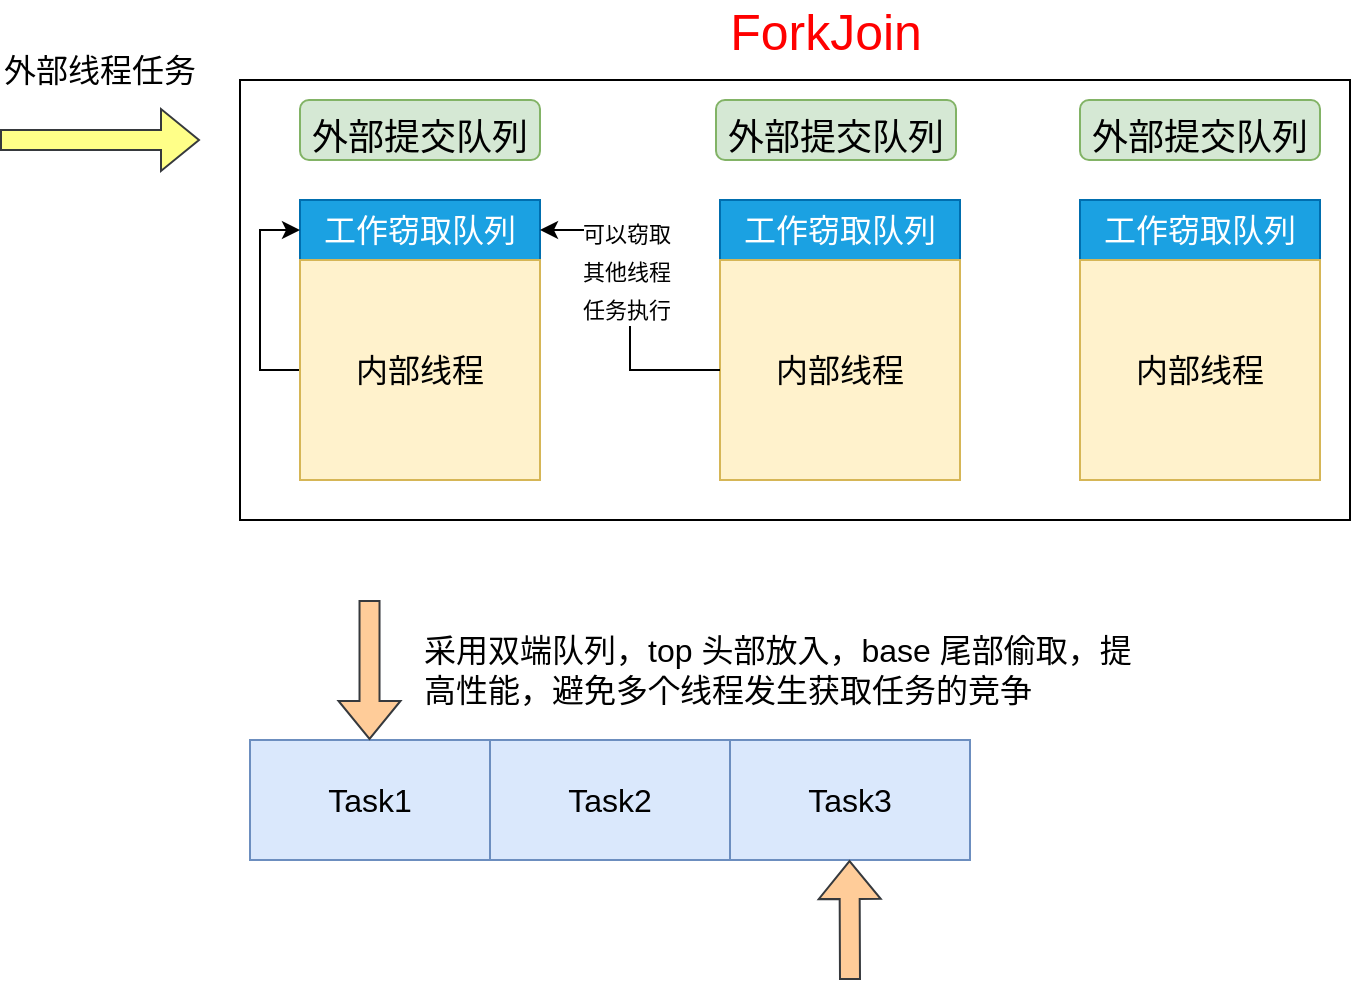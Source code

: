 <mxfile version="20.8.8" type="github">
  <diagram name="第 1 页" id="Bo4sXE9dyVkVFhJZGGRL">
    <mxGraphModel dx="637" dy="408" grid="1" gridSize="10" guides="1" tooltips="1" connect="1" arrows="1" fold="1" page="1" pageScale="1" pageWidth="827" pageHeight="1169" math="0" shadow="0">
      <root>
        <mxCell id="0" />
        <mxCell id="1" parent="0" />
        <mxCell id="QnnA91DxhKW6ZJpCzhPi-34" value="" style="group" vertex="1" connectable="0" parent="1">
          <mxGeometry y="30" width="675" height="490" as="geometry" />
        </mxCell>
        <mxCell id="QnnA91DxhKW6ZJpCzhPi-20" value="" style="shape=flexArrow;endArrow=classic;html=1;rounded=0;fontSize=16;fontColor=#000000;fillColor=#ffff88;strokeColor=#36393d;" edge="1" parent="QnnA91DxhKW6ZJpCzhPi-34">
          <mxGeometry width="50" height="50" relative="1" as="geometry">
            <mxPoint y="70" as="sourcePoint" />
            <mxPoint x="100" y="70" as="targetPoint" />
          </mxGeometry>
        </mxCell>
        <mxCell id="QnnA91DxhKW6ZJpCzhPi-21" value="外部线程任务" style="text;html=1;strokeColor=none;fillColor=none;align=center;verticalAlign=middle;whiteSpace=wrap;rounded=0;fontSize=16;fontColor=#000000;" vertex="1" parent="QnnA91DxhKW6ZJpCzhPi-34">
          <mxGeometry y="20" width="100" height="30" as="geometry" />
        </mxCell>
        <mxCell id="QnnA91DxhKW6ZJpCzhPi-1" value="&lt;font style=&quot;font-size: 25px;&quot; color=&quot;#ff0000&quot;&gt;ForkJoin&lt;/font&gt;" style="text;html=1;strokeColor=none;fillColor=none;align=center;verticalAlign=middle;whiteSpace=wrap;rounded=0;" vertex="1" parent="QnnA91DxhKW6ZJpCzhPi-34">
          <mxGeometry x="358" width="110" height="30" as="geometry" />
        </mxCell>
        <mxCell id="QnnA91DxhKW6ZJpCzhPi-2" value="" style="rounded=0;whiteSpace=wrap;html=1;fontSize=25;fontColor=#FF0000;" vertex="1" parent="QnnA91DxhKW6ZJpCzhPi-34">
          <mxGeometry x="120" y="40" width="555" height="220" as="geometry" />
        </mxCell>
        <mxCell id="QnnA91DxhKW6ZJpCzhPi-3" value="&lt;font style=&quot;font-size: 18px;&quot;&gt;外部提交队列&lt;/font&gt;" style="rounded=1;whiteSpace=wrap;html=1;fontSize=25;fillColor=#d5e8d4;strokeColor=#82b366;" vertex="1" parent="QnnA91DxhKW6ZJpCzhPi-34">
          <mxGeometry x="150" y="50" width="120" height="30" as="geometry" />
        </mxCell>
        <mxCell id="QnnA91DxhKW6ZJpCzhPi-6" value="&lt;font style=&quot;font-size: 18px;&quot;&gt;外部提交队列&lt;/font&gt;" style="rounded=1;whiteSpace=wrap;html=1;fontSize=25;fillColor=#d5e8d4;strokeColor=#82b366;" vertex="1" parent="QnnA91DxhKW6ZJpCzhPi-34">
          <mxGeometry x="358" y="50" width="120" height="30" as="geometry" />
        </mxCell>
        <mxCell id="QnnA91DxhKW6ZJpCzhPi-7" value="&lt;font style=&quot;font-size: 18px;&quot;&gt;外部提交队列&lt;/font&gt;" style="rounded=1;whiteSpace=wrap;html=1;fontSize=25;fillColor=#d5e8d4;strokeColor=#82b366;" vertex="1" parent="QnnA91DxhKW6ZJpCzhPi-34">
          <mxGeometry x="540" y="50" width="120" height="30" as="geometry" />
        </mxCell>
        <mxCell id="QnnA91DxhKW6ZJpCzhPi-12" value="" style="group" vertex="1" connectable="0" parent="QnnA91DxhKW6ZJpCzhPi-34">
          <mxGeometry x="150" y="100" width="120" height="140" as="geometry" />
        </mxCell>
        <mxCell id="QnnA91DxhKW6ZJpCzhPi-9" value="&lt;font style=&quot;font-size: 16px;&quot;&gt;工作窃取队列&lt;/font&gt;" style="rounded=0;whiteSpace=wrap;html=1;fontSize=18;fontColor=#ffffff;fillColor=#1ba1e2;strokeColor=#006EAF;" vertex="1" parent="QnnA91DxhKW6ZJpCzhPi-12">
          <mxGeometry width="120" height="30" as="geometry" />
        </mxCell>
        <mxCell id="QnnA91DxhKW6ZJpCzhPi-23" style="edgeStyle=orthogonalEdgeStyle;rounded=0;orthogonalLoop=1;jettySize=auto;html=1;exitX=0;exitY=0.5;exitDx=0;exitDy=0;entryX=0;entryY=0.5;entryDx=0;entryDy=0;fontSize=16;fontColor=#000000;" edge="1" parent="QnnA91DxhKW6ZJpCzhPi-12" source="QnnA91DxhKW6ZJpCzhPi-10" target="QnnA91DxhKW6ZJpCzhPi-9">
          <mxGeometry relative="1" as="geometry" />
        </mxCell>
        <mxCell id="QnnA91DxhKW6ZJpCzhPi-10" value="内部线程" style="rounded=0;whiteSpace=wrap;html=1;fontSize=16;fillColor=#fff2cc;strokeColor=#d6b656;" vertex="1" parent="QnnA91DxhKW6ZJpCzhPi-12">
          <mxGeometry y="30" width="120" height="110" as="geometry" />
        </mxCell>
        <mxCell id="QnnA91DxhKW6ZJpCzhPi-13" value="" style="group" vertex="1" connectable="0" parent="QnnA91DxhKW6ZJpCzhPi-34">
          <mxGeometry x="360" y="100" width="120" height="140" as="geometry" />
        </mxCell>
        <mxCell id="QnnA91DxhKW6ZJpCzhPi-14" value="&lt;font style=&quot;font-size: 16px;&quot;&gt;工作窃取队列&lt;/font&gt;" style="rounded=0;whiteSpace=wrap;html=1;fontSize=18;fontColor=#ffffff;fillColor=#1ba1e2;strokeColor=#006EAF;" vertex="1" parent="QnnA91DxhKW6ZJpCzhPi-13">
          <mxGeometry width="120" height="30" as="geometry" />
        </mxCell>
        <mxCell id="QnnA91DxhKW6ZJpCzhPi-15" value="内部线程" style="rounded=0;whiteSpace=wrap;html=1;fontSize=16;fillColor=#fff2cc;strokeColor=#d6b656;" vertex="1" parent="QnnA91DxhKW6ZJpCzhPi-13">
          <mxGeometry y="30" width="120" height="110" as="geometry" />
        </mxCell>
        <mxCell id="QnnA91DxhKW6ZJpCzhPi-16" value="" style="group" vertex="1" connectable="0" parent="QnnA91DxhKW6ZJpCzhPi-34">
          <mxGeometry x="540" y="100" width="120" height="140" as="geometry" />
        </mxCell>
        <mxCell id="QnnA91DxhKW6ZJpCzhPi-33" value="" style="edgeStyle=orthogonalEdgeStyle;rounded=0;orthogonalLoop=1;jettySize=auto;html=1;fontSize=11;fontColor=#000000;" edge="1" parent="QnnA91DxhKW6ZJpCzhPi-16" source="QnnA91DxhKW6ZJpCzhPi-17" target="QnnA91DxhKW6ZJpCzhPi-18">
          <mxGeometry relative="1" as="geometry" />
        </mxCell>
        <mxCell id="QnnA91DxhKW6ZJpCzhPi-17" value="&lt;font style=&quot;font-size: 16px;&quot;&gt;工作窃取队列&lt;/font&gt;" style="rounded=0;whiteSpace=wrap;html=1;fontSize=18;fontColor=#ffffff;fillColor=#1ba1e2;strokeColor=#006EAF;" vertex="1" parent="QnnA91DxhKW6ZJpCzhPi-16">
          <mxGeometry width="120" height="30" as="geometry" />
        </mxCell>
        <mxCell id="QnnA91DxhKW6ZJpCzhPi-18" value="内部线程" style="rounded=0;whiteSpace=wrap;html=1;fontSize=16;fillColor=#fff2cc;strokeColor=#d6b656;" vertex="1" parent="QnnA91DxhKW6ZJpCzhPi-16">
          <mxGeometry y="30" width="120" height="110" as="geometry" />
        </mxCell>
        <mxCell id="QnnA91DxhKW6ZJpCzhPi-24" style="edgeStyle=orthogonalEdgeStyle;rounded=0;orthogonalLoop=1;jettySize=auto;html=1;exitX=0;exitY=0.5;exitDx=0;exitDy=0;entryX=1;entryY=0.5;entryDx=0;entryDy=0;fontSize=16;fontColor=#000000;" edge="1" parent="QnnA91DxhKW6ZJpCzhPi-34" source="QnnA91DxhKW6ZJpCzhPi-15" target="QnnA91DxhKW6ZJpCzhPi-9">
          <mxGeometry relative="1" as="geometry" />
        </mxCell>
        <mxCell id="QnnA91DxhKW6ZJpCzhPi-31" value="&lt;font style=&quot;font-size: 11px;&quot;&gt;可以窃取&lt;br&gt;其他线程&lt;br&gt;任务执行&lt;br&gt;&lt;/font&gt;" style="edgeLabel;html=1;align=center;verticalAlign=middle;resizable=0;points=[];fontSize=16;fontColor=#000000;" vertex="1" connectable="0" parent="QnnA91DxhKW6ZJpCzhPi-24">
          <mxGeometry x="0.202" y="2" relative="1" as="geometry">
            <mxPoint as="offset" />
          </mxGeometry>
        </mxCell>
        <mxCell id="QnnA91DxhKW6ZJpCzhPi-25" value="Task1" style="rounded=0;whiteSpace=wrap;html=1;fontSize=16;fillColor=#dae8fc;strokeColor=#6c8ebf;" vertex="1" parent="QnnA91DxhKW6ZJpCzhPi-34">
          <mxGeometry x="125" y="370" width="120" height="60" as="geometry" />
        </mxCell>
        <mxCell id="QnnA91DxhKW6ZJpCzhPi-26" value="Task2" style="rounded=0;whiteSpace=wrap;html=1;fontSize=16;fillColor=#dae8fc;strokeColor=#6c8ebf;" vertex="1" parent="QnnA91DxhKW6ZJpCzhPi-34">
          <mxGeometry x="245" y="370" width="120" height="60" as="geometry" />
        </mxCell>
        <mxCell id="QnnA91DxhKW6ZJpCzhPi-27" value="Task3" style="rounded=0;whiteSpace=wrap;html=1;fontSize=16;fillColor=#dae8fc;strokeColor=#6c8ebf;" vertex="1" parent="QnnA91DxhKW6ZJpCzhPi-34">
          <mxGeometry x="365" y="370" width="120" height="60" as="geometry" />
        </mxCell>
        <mxCell id="QnnA91DxhKW6ZJpCzhPi-28" value="" style="shape=flexArrow;endArrow=classic;html=1;rounded=0;fontSize=16;fontColor=#000000;fillColor=#ffcc99;strokeColor=#36393d;" edge="1" parent="QnnA91DxhKW6ZJpCzhPi-34">
          <mxGeometry width="50" height="50" relative="1" as="geometry">
            <mxPoint x="184.76" y="300" as="sourcePoint" />
            <mxPoint x="184.76" y="370" as="targetPoint" />
          </mxGeometry>
        </mxCell>
        <mxCell id="QnnA91DxhKW6ZJpCzhPi-29" value="" style="shape=flexArrow;endArrow=classic;html=1;rounded=0;fontSize=16;fontColor=#000000;fillColor=#ffcc99;strokeColor=#36393d;" edge="1" parent="QnnA91DxhKW6ZJpCzhPi-34">
          <mxGeometry width="50" height="50" relative="1" as="geometry">
            <mxPoint x="425" y="490" as="sourcePoint" />
            <mxPoint x="424.76" y="430" as="targetPoint" />
          </mxGeometry>
        </mxCell>
        <mxCell id="QnnA91DxhKW6ZJpCzhPi-30" value="采用双端队列，top 头部放入，base 尾部偷取，提高性能，避免多个线程发生获取任务的竞争" style="text;html=1;strokeColor=none;fillColor=none;align=left;verticalAlign=middle;whiteSpace=wrap;rounded=0;fontSize=16;fontColor=#000000;" vertex="1" parent="QnnA91DxhKW6ZJpCzhPi-34">
          <mxGeometry x="210" y="320" width="370" height="30" as="geometry" />
        </mxCell>
      </root>
    </mxGraphModel>
  </diagram>
</mxfile>
